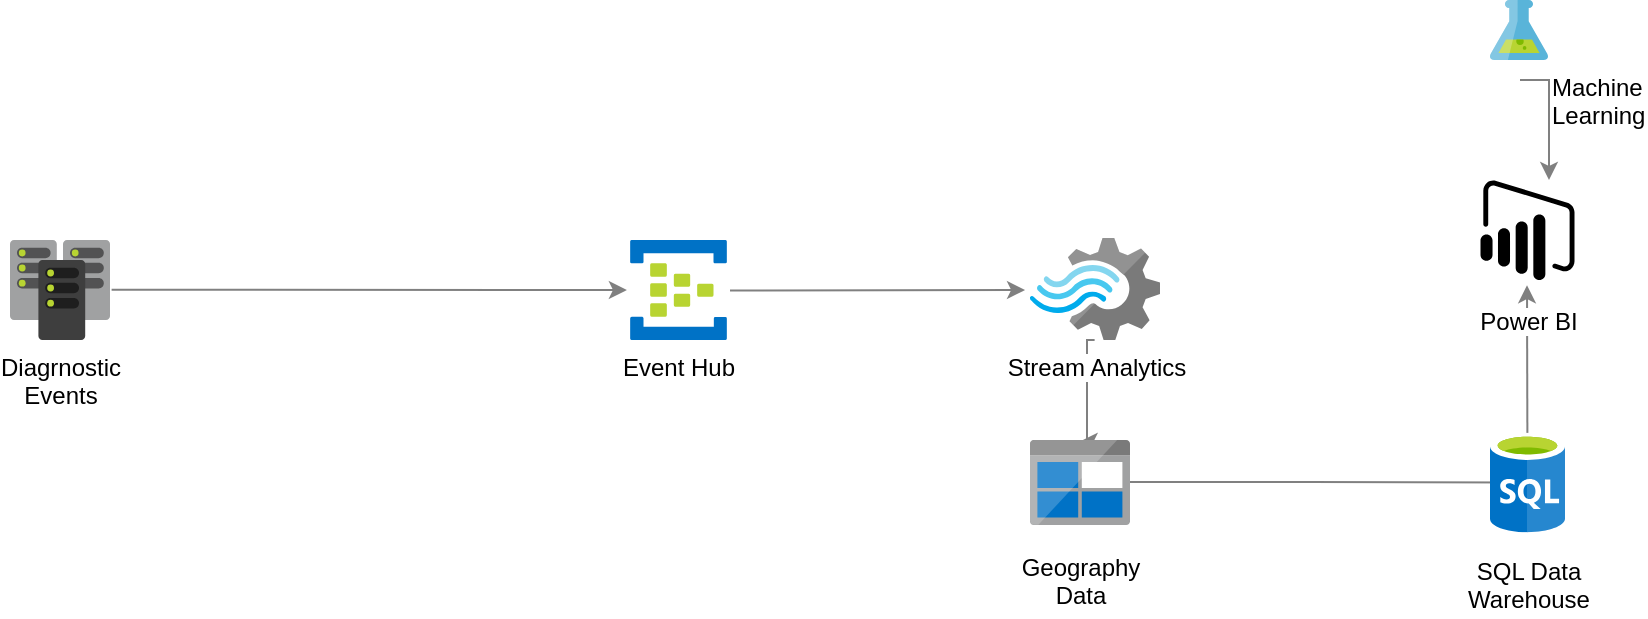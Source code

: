 <mxfile version="24.3.1" type="github">
  <diagram id="WI9T0HZ2pTsCkuznbFz-" name="Page-1">
    <mxGraphModel dx="1434" dy="738" grid="1" gridSize="10" guides="1" tooltips="1" connect="1" arrows="1" fold="1" page="1" pageScale="1" pageWidth="1654" pageHeight="1169" math="0" shadow="0">
      <root>
        <mxCell id="0" />
        <mxCell id="1" parent="0" />
        <mxCell id="AcxdMaKK0mU5kZiv2lnr-49" style="edgeStyle=elbowEdgeStyle;rounded=0;orthogonalLoop=1;jettySize=auto;elbow=vertical;html=1;strokeColor=#808080;entryX=-0.032;entryY=0.493;entryDx=0;entryDy=0;entryPerimeter=0;exitX=1.016;exitY=0.498;exitDx=0;exitDy=0;exitPerimeter=0;" parent="1" source="RLjyjs_sm2IHfBNOWAbh-12" target="RLjyjs_sm2IHfBNOWAbh-14" edge="1">
          <mxGeometry relative="1" as="geometry">
            <mxPoint x="845.5" y="375.5" as="sourcePoint" />
            <mxPoint x="1105.5" y="375.5" as="targetPoint" />
          </mxGeometry>
        </mxCell>
        <mxCell id="RLjyjs_sm2IHfBNOWAbh-27" style="edgeStyle=elbowEdgeStyle;rounded=0;orthogonalLoop=1;jettySize=auto;html=1;strokeColor=#808080;entryX=-0.038;entryY=0.5;entryDx=0;entryDy=0;entryPerimeter=0;exitX=1.031;exitY=0.506;exitDx=0;exitDy=0;exitPerimeter=0;elbow=vertical;" parent="1" source="RLjyjs_sm2IHfBNOWAbh-14" target="RLjyjs_sm2IHfBNOWAbh-16" edge="1">
          <mxGeometry relative="1" as="geometry" />
        </mxCell>
        <mxCell id="RLjyjs_sm2IHfBNOWAbh-37" style="edgeStyle=elbowEdgeStyle;rounded=0;orthogonalLoop=1;jettySize=auto;html=1;strokeColor=#808080;entryX=0.496;entryY=0.02;entryDx=0;entryDy=0;entryPerimeter=0;exitX=0.497;exitY=1;exitDx=0;exitDy=0;exitPerimeter=0;" parent="1" source="RLjyjs_sm2IHfBNOWAbh-16" target="RLjyjs_sm2IHfBNOWAbh-19" edge="1">
          <mxGeometry relative="1" as="geometry" />
        </mxCell>
        <mxCell id="RLjyjs_sm2IHfBNOWAbh-28" style="edgeStyle=elbowEdgeStyle;rounded=0;orthogonalLoop=1;jettySize=auto;html=1;strokeColor=#808080;" parent="1" target="RLjyjs_sm2IHfBNOWAbh-24" edge="1">
          <mxGeometry relative="1" as="geometry">
            <Array as="points">
              <mxPoint x="909.5" y="625.5" />
            </Array>
            <mxPoint x="895" y="830" as="sourcePoint" />
          </mxGeometry>
        </mxCell>
        <mxCell id="RLjyjs_sm2IHfBNOWAbh-36" style="edgeStyle=elbowEdgeStyle;rounded=0;orthogonalLoop=1;jettySize=auto;html=1;strokeColor=#808080;exitX=0.997;exitY=0.495;exitDx=0;exitDy=0;exitPerimeter=0;" parent="1" source="RLjyjs_sm2IHfBNOWAbh-19" target="RLjyjs_sm2IHfBNOWAbh-23" edge="1">
          <mxGeometry relative="1" as="geometry" />
        </mxCell>
        <mxCell id="RLjyjs_sm2IHfBNOWAbh-29" style="edgeStyle=elbowEdgeStyle;rounded=0;orthogonalLoop=1;jettySize=auto;html=1;entryX=0.494;entryY=1.052;entryDx=0;entryDy=0;entryPerimeter=0;strokeColor=#808080;" parent="1" source="RLjyjs_sm2IHfBNOWAbh-23" target="RLjyjs_sm2IHfBNOWAbh-24" edge="1">
          <mxGeometry relative="1" as="geometry" />
        </mxCell>
        <mxCell id="RLjyjs_sm2IHfBNOWAbh-12" value="Diagrnostic &lt;br&gt;Events" style="aspect=fixed;html=1;perimeter=none;align=center;shadow=0;dashed=0;image;fontSize=12;image=img/lib/mscae/DirectorySync.svg;labelBackgroundColor=#ffffff;fillColor=#4D9900;" parent="1" vertex="1">
          <mxGeometry x="140" y="910" width="50" height="50" as="geometry" />
        </mxCell>
        <mxCell id="RLjyjs_sm2IHfBNOWAbh-14" value="Event Hub" style="aspect=fixed;html=1;perimeter=none;align=center;shadow=0;dashed=0;image;fontSize=12;image=img/lib/mscae/Event_Hubs.svg;labelBackgroundColor=#ffffff;fillColor=#4D9900;" parent="1" vertex="1">
          <mxGeometry x="450" y="910" width="48.5" height="50" as="geometry" />
        </mxCell>
        <mxCell id="RLjyjs_sm2IHfBNOWAbh-16" value="Stream Analytics" style="aspect=fixed;html=1;perimeter=none;align=center;shadow=0;dashed=0;image;fontSize=12;image=img/lib/mscae/Stream_Analytics.svg;labelBackgroundColor=#ffffff;fillColor=#4D9900;" parent="1" vertex="1">
          <mxGeometry x="650.0" y="909" width="65" height="51" as="geometry" />
        </mxCell>
        <mxCell id="RLjyjs_sm2IHfBNOWAbh-17" value="Machine&lt;br&gt;Learning" style="aspect=fixed;html=1;perimeter=none;align=left;shadow=0;dashed=0;image;fontSize=12;image=img/lib/mscae/Machine_Learning.svg;labelBackgroundColor=#ffffff;fillColor=#4D9900;labelPosition=right;verticalLabelPosition=bottom;verticalAlign=top;" parent="1" vertex="1">
          <mxGeometry x="880" y="790" width="29" height="30" as="geometry" />
        </mxCell>
        <mxCell id="RLjyjs_sm2IHfBNOWAbh-19" value="Geography&lt;br&gt;Data" style="aspect=fixed;html=1;perimeter=none;align=center;shadow=0;dashed=0;image;fontSize=12;image=img/lib/mscae/BlobBlock.svg;labelBackgroundColor=#ffffff;fillColor=#4D9900;spacingTop=7;" parent="1" vertex="1">
          <mxGeometry x="650.0" y="1010.0" width="50" height="42.5" as="geometry" />
        </mxCell>
        <mxCell id="RLjyjs_sm2IHfBNOWAbh-23" value="SQL Data&lt;br&gt;Warehouse" style="aspect=fixed;html=1;perimeter=none;align=center;shadow=0;dashed=0;image;fontSize=12;image=img/lib/mscae/SQL_Database_generic.svg;labelBackgroundColor=#ffffff;fillColor=#4D9900;spacingTop=6;" parent="1" vertex="1">
          <mxGeometry x="880.0" y="1006.25" width="37.5" height="50" as="geometry" />
        </mxCell>
        <mxCell id="RLjyjs_sm2IHfBNOWAbh-24" value="Power BI" style="shadow=0;dashed=0;html=1;strokeColor=none;labelPosition=center;verticalLabelPosition=bottom;verticalAlign=top;align=center;shape=mxgraph.mscae.cloud.power_bi_embedded;fillColor=#000000;pointerEvents=1;labelBackgroundColor=#ffffff;spacingTop=7;" parent="1" vertex="1">
          <mxGeometry x="875.25" y="880" width="47" height="50" as="geometry" />
        </mxCell>
      </root>
    </mxGraphModel>
  </diagram>
</mxfile>
